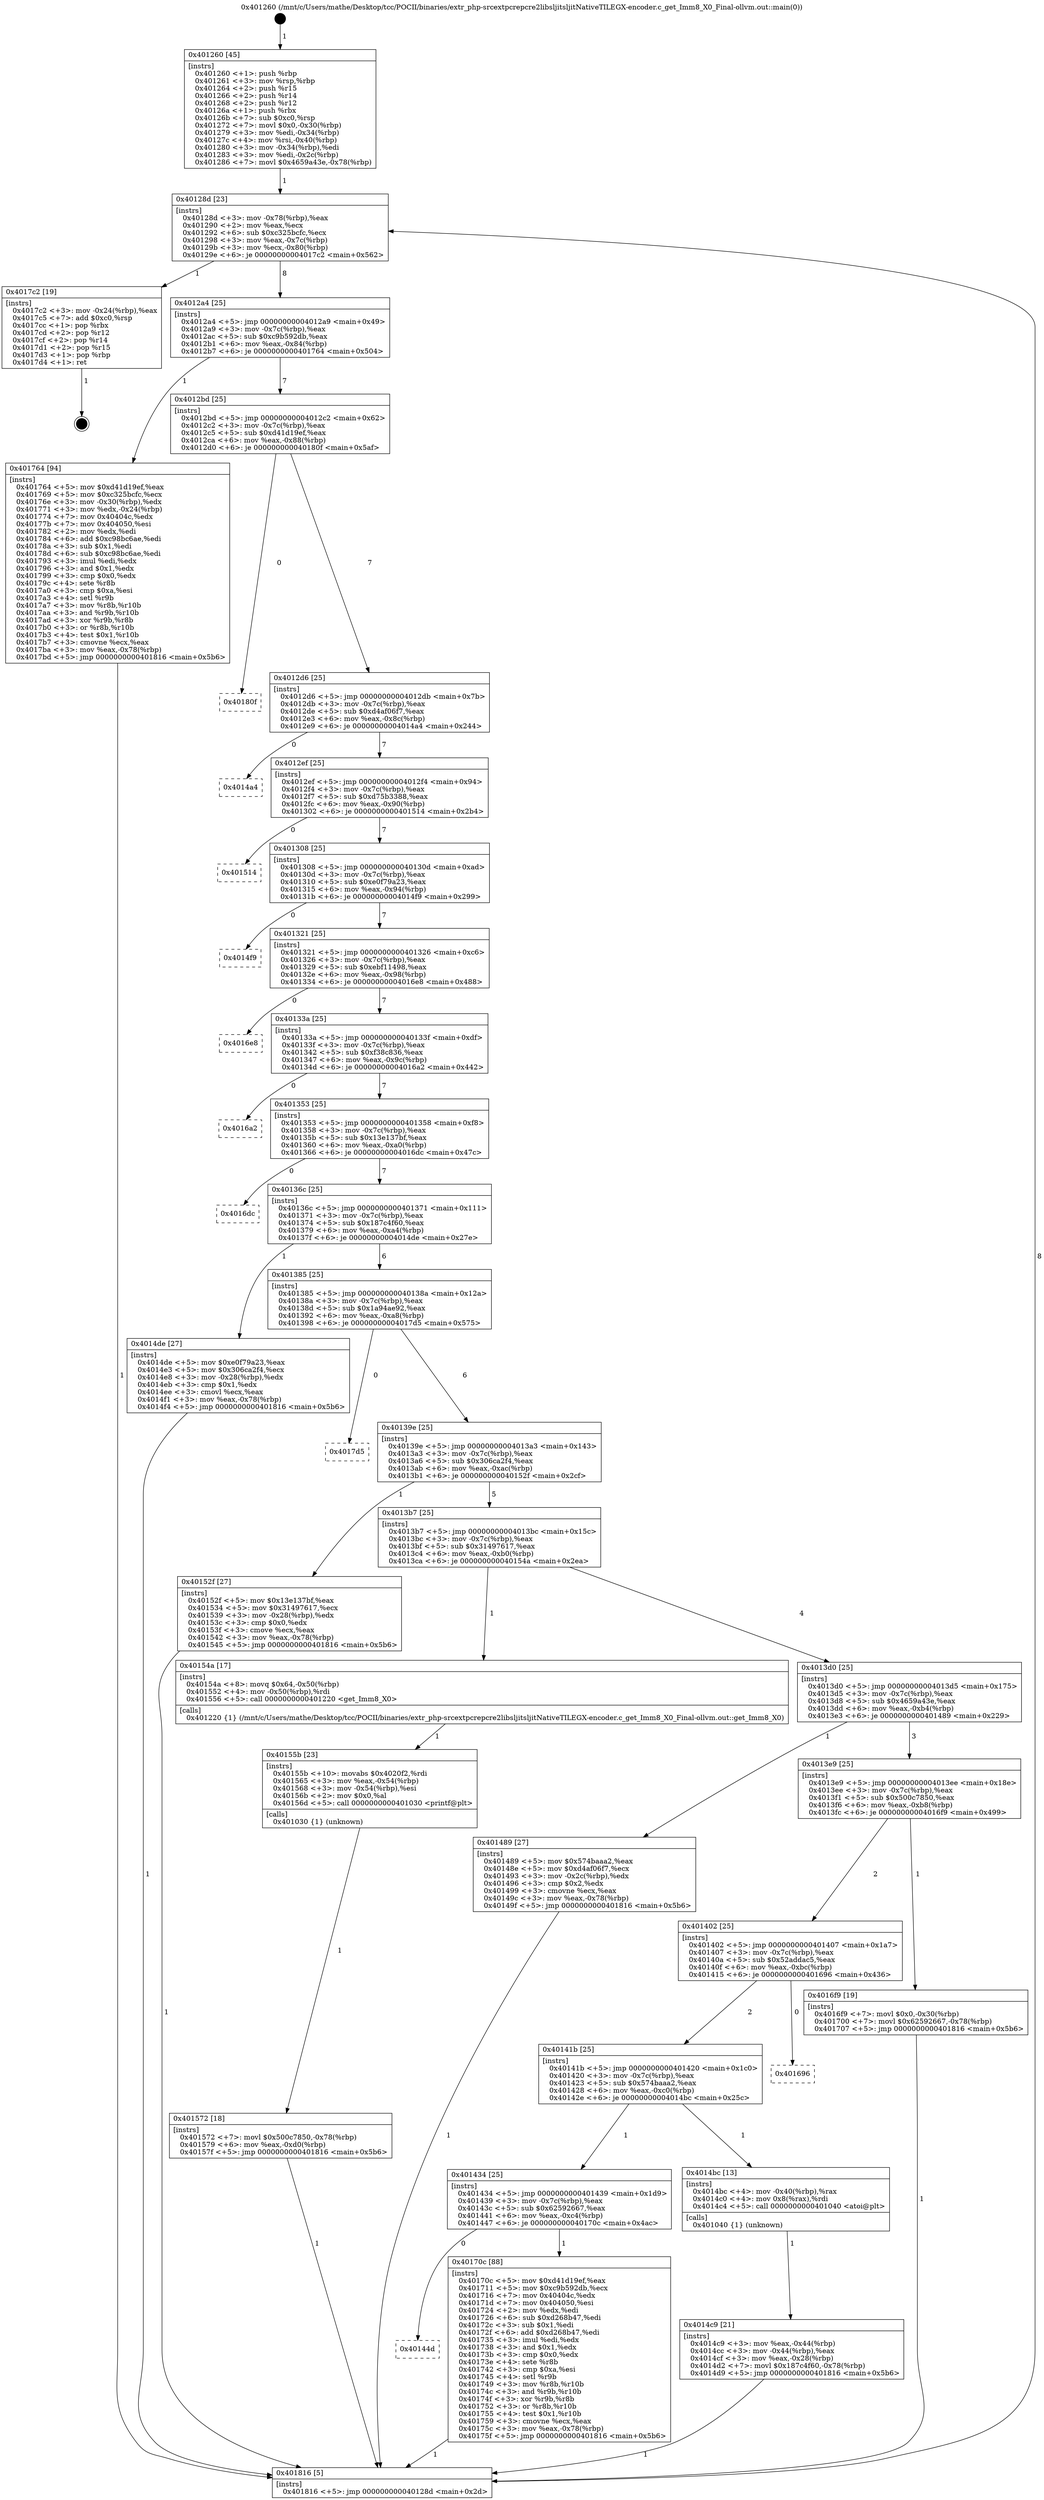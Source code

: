 digraph "0x401260" {
  label = "0x401260 (/mnt/c/Users/mathe/Desktop/tcc/POCII/binaries/extr_php-srcextpcrepcre2libsljitsljitNativeTILEGX-encoder.c_get_Imm8_X0_Final-ollvm.out::main(0))"
  labelloc = "t"
  node[shape=record]

  Entry [label="",width=0.3,height=0.3,shape=circle,fillcolor=black,style=filled]
  "0x40128d" [label="{
     0x40128d [23]\l
     | [instrs]\l
     &nbsp;&nbsp;0x40128d \<+3\>: mov -0x78(%rbp),%eax\l
     &nbsp;&nbsp;0x401290 \<+2\>: mov %eax,%ecx\l
     &nbsp;&nbsp;0x401292 \<+6\>: sub $0xc325bcfc,%ecx\l
     &nbsp;&nbsp;0x401298 \<+3\>: mov %eax,-0x7c(%rbp)\l
     &nbsp;&nbsp;0x40129b \<+3\>: mov %ecx,-0x80(%rbp)\l
     &nbsp;&nbsp;0x40129e \<+6\>: je 00000000004017c2 \<main+0x562\>\l
  }"]
  "0x4017c2" [label="{
     0x4017c2 [19]\l
     | [instrs]\l
     &nbsp;&nbsp;0x4017c2 \<+3\>: mov -0x24(%rbp),%eax\l
     &nbsp;&nbsp;0x4017c5 \<+7\>: add $0xc0,%rsp\l
     &nbsp;&nbsp;0x4017cc \<+1\>: pop %rbx\l
     &nbsp;&nbsp;0x4017cd \<+2\>: pop %r12\l
     &nbsp;&nbsp;0x4017cf \<+2\>: pop %r14\l
     &nbsp;&nbsp;0x4017d1 \<+2\>: pop %r15\l
     &nbsp;&nbsp;0x4017d3 \<+1\>: pop %rbp\l
     &nbsp;&nbsp;0x4017d4 \<+1\>: ret\l
  }"]
  "0x4012a4" [label="{
     0x4012a4 [25]\l
     | [instrs]\l
     &nbsp;&nbsp;0x4012a4 \<+5\>: jmp 00000000004012a9 \<main+0x49\>\l
     &nbsp;&nbsp;0x4012a9 \<+3\>: mov -0x7c(%rbp),%eax\l
     &nbsp;&nbsp;0x4012ac \<+5\>: sub $0xc9b592db,%eax\l
     &nbsp;&nbsp;0x4012b1 \<+6\>: mov %eax,-0x84(%rbp)\l
     &nbsp;&nbsp;0x4012b7 \<+6\>: je 0000000000401764 \<main+0x504\>\l
  }"]
  Exit [label="",width=0.3,height=0.3,shape=circle,fillcolor=black,style=filled,peripheries=2]
  "0x401764" [label="{
     0x401764 [94]\l
     | [instrs]\l
     &nbsp;&nbsp;0x401764 \<+5\>: mov $0xd41d19ef,%eax\l
     &nbsp;&nbsp;0x401769 \<+5\>: mov $0xc325bcfc,%ecx\l
     &nbsp;&nbsp;0x40176e \<+3\>: mov -0x30(%rbp),%edx\l
     &nbsp;&nbsp;0x401771 \<+3\>: mov %edx,-0x24(%rbp)\l
     &nbsp;&nbsp;0x401774 \<+7\>: mov 0x40404c,%edx\l
     &nbsp;&nbsp;0x40177b \<+7\>: mov 0x404050,%esi\l
     &nbsp;&nbsp;0x401782 \<+2\>: mov %edx,%edi\l
     &nbsp;&nbsp;0x401784 \<+6\>: add $0xc98bc6ae,%edi\l
     &nbsp;&nbsp;0x40178a \<+3\>: sub $0x1,%edi\l
     &nbsp;&nbsp;0x40178d \<+6\>: sub $0xc98bc6ae,%edi\l
     &nbsp;&nbsp;0x401793 \<+3\>: imul %edi,%edx\l
     &nbsp;&nbsp;0x401796 \<+3\>: and $0x1,%edx\l
     &nbsp;&nbsp;0x401799 \<+3\>: cmp $0x0,%edx\l
     &nbsp;&nbsp;0x40179c \<+4\>: sete %r8b\l
     &nbsp;&nbsp;0x4017a0 \<+3\>: cmp $0xa,%esi\l
     &nbsp;&nbsp;0x4017a3 \<+4\>: setl %r9b\l
     &nbsp;&nbsp;0x4017a7 \<+3\>: mov %r8b,%r10b\l
     &nbsp;&nbsp;0x4017aa \<+3\>: and %r9b,%r10b\l
     &nbsp;&nbsp;0x4017ad \<+3\>: xor %r9b,%r8b\l
     &nbsp;&nbsp;0x4017b0 \<+3\>: or %r8b,%r10b\l
     &nbsp;&nbsp;0x4017b3 \<+4\>: test $0x1,%r10b\l
     &nbsp;&nbsp;0x4017b7 \<+3\>: cmovne %ecx,%eax\l
     &nbsp;&nbsp;0x4017ba \<+3\>: mov %eax,-0x78(%rbp)\l
     &nbsp;&nbsp;0x4017bd \<+5\>: jmp 0000000000401816 \<main+0x5b6\>\l
  }"]
  "0x4012bd" [label="{
     0x4012bd [25]\l
     | [instrs]\l
     &nbsp;&nbsp;0x4012bd \<+5\>: jmp 00000000004012c2 \<main+0x62\>\l
     &nbsp;&nbsp;0x4012c2 \<+3\>: mov -0x7c(%rbp),%eax\l
     &nbsp;&nbsp;0x4012c5 \<+5\>: sub $0xd41d19ef,%eax\l
     &nbsp;&nbsp;0x4012ca \<+6\>: mov %eax,-0x88(%rbp)\l
     &nbsp;&nbsp;0x4012d0 \<+6\>: je 000000000040180f \<main+0x5af\>\l
  }"]
  "0x40144d" [label="{
     0x40144d\l
  }", style=dashed]
  "0x40180f" [label="{
     0x40180f\l
  }", style=dashed]
  "0x4012d6" [label="{
     0x4012d6 [25]\l
     | [instrs]\l
     &nbsp;&nbsp;0x4012d6 \<+5\>: jmp 00000000004012db \<main+0x7b\>\l
     &nbsp;&nbsp;0x4012db \<+3\>: mov -0x7c(%rbp),%eax\l
     &nbsp;&nbsp;0x4012de \<+5\>: sub $0xd4af06f7,%eax\l
     &nbsp;&nbsp;0x4012e3 \<+6\>: mov %eax,-0x8c(%rbp)\l
     &nbsp;&nbsp;0x4012e9 \<+6\>: je 00000000004014a4 \<main+0x244\>\l
  }"]
  "0x40170c" [label="{
     0x40170c [88]\l
     | [instrs]\l
     &nbsp;&nbsp;0x40170c \<+5\>: mov $0xd41d19ef,%eax\l
     &nbsp;&nbsp;0x401711 \<+5\>: mov $0xc9b592db,%ecx\l
     &nbsp;&nbsp;0x401716 \<+7\>: mov 0x40404c,%edx\l
     &nbsp;&nbsp;0x40171d \<+7\>: mov 0x404050,%esi\l
     &nbsp;&nbsp;0x401724 \<+2\>: mov %edx,%edi\l
     &nbsp;&nbsp;0x401726 \<+6\>: sub $0xd268b47,%edi\l
     &nbsp;&nbsp;0x40172c \<+3\>: sub $0x1,%edi\l
     &nbsp;&nbsp;0x40172f \<+6\>: add $0xd268b47,%edi\l
     &nbsp;&nbsp;0x401735 \<+3\>: imul %edi,%edx\l
     &nbsp;&nbsp;0x401738 \<+3\>: and $0x1,%edx\l
     &nbsp;&nbsp;0x40173b \<+3\>: cmp $0x0,%edx\l
     &nbsp;&nbsp;0x40173e \<+4\>: sete %r8b\l
     &nbsp;&nbsp;0x401742 \<+3\>: cmp $0xa,%esi\l
     &nbsp;&nbsp;0x401745 \<+4\>: setl %r9b\l
     &nbsp;&nbsp;0x401749 \<+3\>: mov %r8b,%r10b\l
     &nbsp;&nbsp;0x40174c \<+3\>: and %r9b,%r10b\l
     &nbsp;&nbsp;0x40174f \<+3\>: xor %r9b,%r8b\l
     &nbsp;&nbsp;0x401752 \<+3\>: or %r8b,%r10b\l
     &nbsp;&nbsp;0x401755 \<+4\>: test $0x1,%r10b\l
     &nbsp;&nbsp;0x401759 \<+3\>: cmovne %ecx,%eax\l
     &nbsp;&nbsp;0x40175c \<+3\>: mov %eax,-0x78(%rbp)\l
     &nbsp;&nbsp;0x40175f \<+5\>: jmp 0000000000401816 \<main+0x5b6\>\l
  }"]
  "0x4014a4" [label="{
     0x4014a4\l
  }", style=dashed]
  "0x4012ef" [label="{
     0x4012ef [25]\l
     | [instrs]\l
     &nbsp;&nbsp;0x4012ef \<+5\>: jmp 00000000004012f4 \<main+0x94\>\l
     &nbsp;&nbsp;0x4012f4 \<+3\>: mov -0x7c(%rbp),%eax\l
     &nbsp;&nbsp;0x4012f7 \<+5\>: sub $0xd75b3388,%eax\l
     &nbsp;&nbsp;0x4012fc \<+6\>: mov %eax,-0x90(%rbp)\l
     &nbsp;&nbsp;0x401302 \<+6\>: je 0000000000401514 \<main+0x2b4\>\l
  }"]
  "0x401572" [label="{
     0x401572 [18]\l
     | [instrs]\l
     &nbsp;&nbsp;0x401572 \<+7\>: movl $0x500c7850,-0x78(%rbp)\l
     &nbsp;&nbsp;0x401579 \<+6\>: mov %eax,-0xd0(%rbp)\l
     &nbsp;&nbsp;0x40157f \<+5\>: jmp 0000000000401816 \<main+0x5b6\>\l
  }"]
  "0x401514" [label="{
     0x401514\l
  }", style=dashed]
  "0x401308" [label="{
     0x401308 [25]\l
     | [instrs]\l
     &nbsp;&nbsp;0x401308 \<+5\>: jmp 000000000040130d \<main+0xad\>\l
     &nbsp;&nbsp;0x40130d \<+3\>: mov -0x7c(%rbp),%eax\l
     &nbsp;&nbsp;0x401310 \<+5\>: sub $0xe0f79a23,%eax\l
     &nbsp;&nbsp;0x401315 \<+6\>: mov %eax,-0x94(%rbp)\l
     &nbsp;&nbsp;0x40131b \<+6\>: je 00000000004014f9 \<main+0x299\>\l
  }"]
  "0x40155b" [label="{
     0x40155b [23]\l
     | [instrs]\l
     &nbsp;&nbsp;0x40155b \<+10\>: movabs $0x4020f2,%rdi\l
     &nbsp;&nbsp;0x401565 \<+3\>: mov %eax,-0x54(%rbp)\l
     &nbsp;&nbsp;0x401568 \<+3\>: mov -0x54(%rbp),%esi\l
     &nbsp;&nbsp;0x40156b \<+2\>: mov $0x0,%al\l
     &nbsp;&nbsp;0x40156d \<+5\>: call 0000000000401030 \<printf@plt\>\l
     | [calls]\l
     &nbsp;&nbsp;0x401030 \{1\} (unknown)\l
  }"]
  "0x4014f9" [label="{
     0x4014f9\l
  }", style=dashed]
  "0x401321" [label="{
     0x401321 [25]\l
     | [instrs]\l
     &nbsp;&nbsp;0x401321 \<+5\>: jmp 0000000000401326 \<main+0xc6\>\l
     &nbsp;&nbsp;0x401326 \<+3\>: mov -0x7c(%rbp),%eax\l
     &nbsp;&nbsp;0x401329 \<+5\>: sub $0xebf11498,%eax\l
     &nbsp;&nbsp;0x40132e \<+6\>: mov %eax,-0x98(%rbp)\l
     &nbsp;&nbsp;0x401334 \<+6\>: je 00000000004016e8 \<main+0x488\>\l
  }"]
  "0x4014c9" [label="{
     0x4014c9 [21]\l
     | [instrs]\l
     &nbsp;&nbsp;0x4014c9 \<+3\>: mov %eax,-0x44(%rbp)\l
     &nbsp;&nbsp;0x4014cc \<+3\>: mov -0x44(%rbp),%eax\l
     &nbsp;&nbsp;0x4014cf \<+3\>: mov %eax,-0x28(%rbp)\l
     &nbsp;&nbsp;0x4014d2 \<+7\>: movl $0x187c4f60,-0x78(%rbp)\l
     &nbsp;&nbsp;0x4014d9 \<+5\>: jmp 0000000000401816 \<main+0x5b6\>\l
  }"]
  "0x4016e8" [label="{
     0x4016e8\l
  }", style=dashed]
  "0x40133a" [label="{
     0x40133a [25]\l
     | [instrs]\l
     &nbsp;&nbsp;0x40133a \<+5\>: jmp 000000000040133f \<main+0xdf\>\l
     &nbsp;&nbsp;0x40133f \<+3\>: mov -0x7c(%rbp),%eax\l
     &nbsp;&nbsp;0x401342 \<+5\>: sub $0xf38c836,%eax\l
     &nbsp;&nbsp;0x401347 \<+6\>: mov %eax,-0x9c(%rbp)\l
     &nbsp;&nbsp;0x40134d \<+6\>: je 00000000004016a2 \<main+0x442\>\l
  }"]
  "0x401434" [label="{
     0x401434 [25]\l
     | [instrs]\l
     &nbsp;&nbsp;0x401434 \<+5\>: jmp 0000000000401439 \<main+0x1d9\>\l
     &nbsp;&nbsp;0x401439 \<+3\>: mov -0x7c(%rbp),%eax\l
     &nbsp;&nbsp;0x40143c \<+5\>: sub $0x62592667,%eax\l
     &nbsp;&nbsp;0x401441 \<+6\>: mov %eax,-0xc4(%rbp)\l
     &nbsp;&nbsp;0x401447 \<+6\>: je 000000000040170c \<main+0x4ac\>\l
  }"]
  "0x4016a2" [label="{
     0x4016a2\l
  }", style=dashed]
  "0x401353" [label="{
     0x401353 [25]\l
     | [instrs]\l
     &nbsp;&nbsp;0x401353 \<+5\>: jmp 0000000000401358 \<main+0xf8\>\l
     &nbsp;&nbsp;0x401358 \<+3\>: mov -0x7c(%rbp),%eax\l
     &nbsp;&nbsp;0x40135b \<+5\>: sub $0x13e137bf,%eax\l
     &nbsp;&nbsp;0x401360 \<+6\>: mov %eax,-0xa0(%rbp)\l
     &nbsp;&nbsp;0x401366 \<+6\>: je 00000000004016dc \<main+0x47c\>\l
  }"]
  "0x4014bc" [label="{
     0x4014bc [13]\l
     | [instrs]\l
     &nbsp;&nbsp;0x4014bc \<+4\>: mov -0x40(%rbp),%rax\l
     &nbsp;&nbsp;0x4014c0 \<+4\>: mov 0x8(%rax),%rdi\l
     &nbsp;&nbsp;0x4014c4 \<+5\>: call 0000000000401040 \<atoi@plt\>\l
     | [calls]\l
     &nbsp;&nbsp;0x401040 \{1\} (unknown)\l
  }"]
  "0x4016dc" [label="{
     0x4016dc\l
  }", style=dashed]
  "0x40136c" [label="{
     0x40136c [25]\l
     | [instrs]\l
     &nbsp;&nbsp;0x40136c \<+5\>: jmp 0000000000401371 \<main+0x111\>\l
     &nbsp;&nbsp;0x401371 \<+3\>: mov -0x7c(%rbp),%eax\l
     &nbsp;&nbsp;0x401374 \<+5\>: sub $0x187c4f60,%eax\l
     &nbsp;&nbsp;0x401379 \<+6\>: mov %eax,-0xa4(%rbp)\l
     &nbsp;&nbsp;0x40137f \<+6\>: je 00000000004014de \<main+0x27e\>\l
  }"]
  "0x40141b" [label="{
     0x40141b [25]\l
     | [instrs]\l
     &nbsp;&nbsp;0x40141b \<+5\>: jmp 0000000000401420 \<main+0x1c0\>\l
     &nbsp;&nbsp;0x401420 \<+3\>: mov -0x7c(%rbp),%eax\l
     &nbsp;&nbsp;0x401423 \<+5\>: sub $0x574baaa2,%eax\l
     &nbsp;&nbsp;0x401428 \<+6\>: mov %eax,-0xc0(%rbp)\l
     &nbsp;&nbsp;0x40142e \<+6\>: je 00000000004014bc \<main+0x25c\>\l
  }"]
  "0x4014de" [label="{
     0x4014de [27]\l
     | [instrs]\l
     &nbsp;&nbsp;0x4014de \<+5\>: mov $0xe0f79a23,%eax\l
     &nbsp;&nbsp;0x4014e3 \<+5\>: mov $0x306ca2f4,%ecx\l
     &nbsp;&nbsp;0x4014e8 \<+3\>: mov -0x28(%rbp),%edx\l
     &nbsp;&nbsp;0x4014eb \<+3\>: cmp $0x1,%edx\l
     &nbsp;&nbsp;0x4014ee \<+3\>: cmovl %ecx,%eax\l
     &nbsp;&nbsp;0x4014f1 \<+3\>: mov %eax,-0x78(%rbp)\l
     &nbsp;&nbsp;0x4014f4 \<+5\>: jmp 0000000000401816 \<main+0x5b6\>\l
  }"]
  "0x401385" [label="{
     0x401385 [25]\l
     | [instrs]\l
     &nbsp;&nbsp;0x401385 \<+5\>: jmp 000000000040138a \<main+0x12a\>\l
     &nbsp;&nbsp;0x40138a \<+3\>: mov -0x7c(%rbp),%eax\l
     &nbsp;&nbsp;0x40138d \<+5\>: sub $0x1a94ae92,%eax\l
     &nbsp;&nbsp;0x401392 \<+6\>: mov %eax,-0xa8(%rbp)\l
     &nbsp;&nbsp;0x401398 \<+6\>: je 00000000004017d5 \<main+0x575\>\l
  }"]
  "0x401696" [label="{
     0x401696\l
  }", style=dashed]
  "0x4017d5" [label="{
     0x4017d5\l
  }", style=dashed]
  "0x40139e" [label="{
     0x40139e [25]\l
     | [instrs]\l
     &nbsp;&nbsp;0x40139e \<+5\>: jmp 00000000004013a3 \<main+0x143\>\l
     &nbsp;&nbsp;0x4013a3 \<+3\>: mov -0x7c(%rbp),%eax\l
     &nbsp;&nbsp;0x4013a6 \<+5\>: sub $0x306ca2f4,%eax\l
     &nbsp;&nbsp;0x4013ab \<+6\>: mov %eax,-0xac(%rbp)\l
     &nbsp;&nbsp;0x4013b1 \<+6\>: je 000000000040152f \<main+0x2cf\>\l
  }"]
  "0x401402" [label="{
     0x401402 [25]\l
     | [instrs]\l
     &nbsp;&nbsp;0x401402 \<+5\>: jmp 0000000000401407 \<main+0x1a7\>\l
     &nbsp;&nbsp;0x401407 \<+3\>: mov -0x7c(%rbp),%eax\l
     &nbsp;&nbsp;0x40140a \<+5\>: sub $0x52addac5,%eax\l
     &nbsp;&nbsp;0x40140f \<+6\>: mov %eax,-0xbc(%rbp)\l
     &nbsp;&nbsp;0x401415 \<+6\>: je 0000000000401696 \<main+0x436\>\l
  }"]
  "0x40152f" [label="{
     0x40152f [27]\l
     | [instrs]\l
     &nbsp;&nbsp;0x40152f \<+5\>: mov $0x13e137bf,%eax\l
     &nbsp;&nbsp;0x401534 \<+5\>: mov $0x31497617,%ecx\l
     &nbsp;&nbsp;0x401539 \<+3\>: mov -0x28(%rbp),%edx\l
     &nbsp;&nbsp;0x40153c \<+3\>: cmp $0x0,%edx\l
     &nbsp;&nbsp;0x40153f \<+3\>: cmove %ecx,%eax\l
     &nbsp;&nbsp;0x401542 \<+3\>: mov %eax,-0x78(%rbp)\l
     &nbsp;&nbsp;0x401545 \<+5\>: jmp 0000000000401816 \<main+0x5b6\>\l
  }"]
  "0x4013b7" [label="{
     0x4013b7 [25]\l
     | [instrs]\l
     &nbsp;&nbsp;0x4013b7 \<+5\>: jmp 00000000004013bc \<main+0x15c\>\l
     &nbsp;&nbsp;0x4013bc \<+3\>: mov -0x7c(%rbp),%eax\l
     &nbsp;&nbsp;0x4013bf \<+5\>: sub $0x31497617,%eax\l
     &nbsp;&nbsp;0x4013c4 \<+6\>: mov %eax,-0xb0(%rbp)\l
     &nbsp;&nbsp;0x4013ca \<+6\>: je 000000000040154a \<main+0x2ea\>\l
  }"]
  "0x4016f9" [label="{
     0x4016f9 [19]\l
     | [instrs]\l
     &nbsp;&nbsp;0x4016f9 \<+7\>: movl $0x0,-0x30(%rbp)\l
     &nbsp;&nbsp;0x401700 \<+7\>: movl $0x62592667,-0x78(%rbp)\l
     &nbsp;&nbsp;0x401707 \<+5\>: jmp 0000000000401816 \<main+0x5b6\>\l
  }"]
  "0x40154a" [label="{
     0x40154a [17]\l
     | [instrs]\l
     &nbsp;&nbsp;0x40154a \<+8\>: movq $0x64,-0x50(%rbp)\l
     &nbsp;&nbsp;0x401552 \<+4\>: mov -0x50(%rbp),%rdi\l
     &nbsp;&nbsp;0x401556 \<+5\>: call 0000000000401220 \<get_Imm8_X0\>\l
     | [calls]\l
     &nbsp;&nbsp;0x401220 \{1\} (/mnt/c/Users/mathe/Desktop/tcc/POCII/binaries/extr_php-srcextpcrepcre2libsljitsljitNativeTILEGX-encoder.c_get_Imm8_X0_Final-ollvm.out::get_Imm8_X0)\l
  }"]
  "0x4013d0" [label="{
     0x4013d0 [25]\l
     | [instrs]\l
     &nbsp;&nbsp;0x4013d0 \<+5\>: jmp 00000000004013d5 \<main+0x175\>\l
     &nbsp;&nbsp;0x4013d5 \<+3\>: mov -0x7c(%rbp),%eax\l
     &nbsp;&nbsp;0x4013d8 \<+5\>: sub $0x4659a43e,%eax\l
     &nbsp;&nbsp;0x4013dd \<+6\>: mov %eax,-0xb4(%rbp)\l
     &nbsp;&nbsp;0x4013e3 \<+6\>: je 0000000000401489 \<main+0x229\>\l
  }"]
  "0x401260" [label="{
     0x401260 [45]\l
     | [instrs]\l
     &nbsp;&nbsp;0x401260 \<+1\>: push %rbp\l
     &nbsp;&nbsp;0x401261 \<+3\>: mov %rsp,%rbp\l
     &nbsp;&nbsp;0x401264 \<+2\>: push %r15\l
     &nbsp;&nbsp;0x401266 \<+2\>: push %r14\l
     &nbsp;&nbsp;0x401268 \<+2\>: push %r12\l
     &nbsp;&nbsp;0x40126a \<+1\>: push %rbx\l
     &nbsp;&nbsp;0x40126b \<+7\>: sub $0xc0,%rsp\l
     &nbsp;&nbsp;0x401272 \<+7\>: movl $0x0,-0x30(%rbp)\l
     &nbsp;&nbsp;0x401279 \<+3\>: mov %edi,-0x34(%rbp)\l
     &nbsp;&nbsp;0x40127c \<+4\>: mov %rsi,-0x40(%rbp)\l
     &nbsp;&nbsp;0x401280 \<+3\>: mov -0x34(%rbp),%edi\l
     &nbsp;&nbsp;0x401283 \<+3\>: mov %edi,-0x2c(%rbp)\l
     &nbsp;&nbsp;0x401286 \<+7\>: movl $0x4659a43e,-0x78(%rbp)\l
  }"]
  "0x401489" [label="{
     0x401489 [27]\l
     | [instrs]\l
     &nbsp;&nbsp;0x401489 \<+5\>: mov $0x574baaa2,%eax\l
     &nbsp;&nbsp;0x40148e \<+5\>: mov $0xd4af06f7,%ecx\l
     &nbsp;&nbsp;0x401493 \<+3\>: mov -0x2c(%rbp),%edx\l
     &nbsp;&nbsp;0x401496 \<+3\>: cmp $0x2,%edx\l
     &nbsp;&nbsp;0x401499 \<+3\>: cmovne %ecx,%eax\l
     &nbsp;&nbsp;0x40149c \<+3\>: mov %eax,-0x78(%rbp)\l
     &nbsp;&nbsp;0x40149f \<+5\>: jmp 0000000000401816 \<main+0x5b6\>\l
  }"]
  "0x4013e9" [label="{
     0x4013e9 [25]\l
     | [instrs]\l
     &nbsp;&nbsp;0x4013e9 \<+5\>: jmp 00000000004013ee \<main+0x18e\>\l
     &nbsp;&nbsp;0x4013ee \<+3\>: mov -0x7c(%rbp),%eax\l
     &nbsp;&nbsp;0x4013f1 \<+5\>: sub $0x500c7850,%eax\l
     &nbsp;&nbsp;0x4013f6 \<+6\>: mov %eax,-0xb8(%rbp)\l
     &nbsp;&nbsp;0x4013fc \<+6\>: je 00000000004016f9 \<main+0x499\>\l
  }"]
  "0x401816" [label="{
     0x401816 [5]\l
     | [instrs]\l
     &nbsp;&nbsp;0x401816 \<+5\>: jmp 000000000040128d \<main+0x2d\>\l
  }"]
  Entry -> "0x401260" [label=" 1"]
  "0x40128d" -> "0x4017c2" [label=" 1"]
  "0x40128d" -> "0x4012a4" [label=" 8"]
  "0x4017c2" -> Exit [label=" 1"]
  "0x4012a4" -> "0x401764" [label=" 1"]
  "0x4012a4" -> "0x4012bd" [label=" 7"]
  "0x401764" -> "0x401816" [label=" 1"]
  "0x4012bd" -> "0x40180f" [label=" 0"]
  "0x4012bd" -> "0x4012d6" [label=" 7"]
  "0x40170c" -> "0x401816" [label=" 1"]
  "0x4012d6" -> "0x4014a4" [label=" 0"]
  "0x4012d6" -> "0x4012ef" [label=" 7"]
  "0x401434" -> "0x40144d" [label=" 0"]
  "0x4012ef" -> "0x401514" [label=" 0"]
  "0x4012ef" -> "0x401308" [label=" 7"]
  "0x401434" -> "0x40170c" [label=" 1"]
  "0x401308" -> "0x4014f9" [label=" 0"]
  "0x401308" -> "0x401321" [label=" 7"]
  "0x4016f9" -> "0x401816" [label=" 1"]
  "0x401321" -> "0x4016e8" [label=" 0"]
  "0x401321" -> "0x40133a" [label=" 7"]
  "0x401572" -> "0x401816" [label=" 1"]
  "0x40133a" -> "0x4016a2" [label=" 0"]
  "0x40133a" -> "0x401353" [label=" 7"]
  "0x40155b" -> "0x401572" [label=" 1"]
  "0x401353" -> "0x4016dc" [label=" 0"]
  "0x401353" -> "0x40136c" [label=" 7"]
  "0x40154a" -> "0x40155b" [label=" 1"]
  "0x40136c" -> "0x4014de" [label=" 1"]
  "0x40136c" -> "0x401385" [label=" 6"]
  "0x4014de" -> "0x401816" [label=" 1"]
  "0x401385" -> "0x4017d5" [label=" 0"]
  "0x401385" -> "0x40139e" [label=" 6"]
  "0x4014c9" -> "0x401816" [label=" 1"]
  "0x40139e" -> "0x40152f" [label=" 1"]
  "0x40139e" -> "0x4013b7" [label=" 5"]
  "0x40141b" -> "0x401434" [label=" 1"]
  "0x4013b7" -> "0x40154a" [label=" 1"]
  "0x4013b7" -> "0x4013d0" [label=" 4"]
  "0x40141b" -> "0x4014bc" [label=" 1"]
  "0x4013d0" -> "0x401489" [label=" 1"]
  "0x4013d0" -> "0x4013e9" [label=" 3"]
  "0x401489" -> "0x401816" [label=" 1"]
  "0x401260" -> "0x40128d" [label=" 1"]
  "0x401816" -> "0x40128d" [label=" 8"]
  "0x40152f" -> "0x401816" [label=" 1"]
  "0x4013e9" -> "0x4016f9" [label=" 1"]
  "0x4013e9" -> "0x401402" [label=" 2"]
  "0x4014bc" -> "0x4014c9" [label=" 1"]
  "0x401402" -> "0x401696" [label=" 0"]
  "0x401402" -> "0x40141b" [label=" 2"]
}
